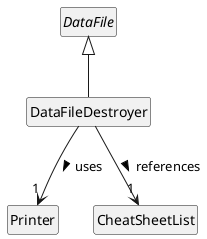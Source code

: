 @startuml

hide circle
skinparam classAttributeIconSize 0

abstract class DataFile

DataFile <|-- DataFileDestroyer
DataFileDestroyer --> "1" Printer : uses >
DataFileDestroyer --> "1" CheatSheetList : references >

hide attributes
hide method

@enduml